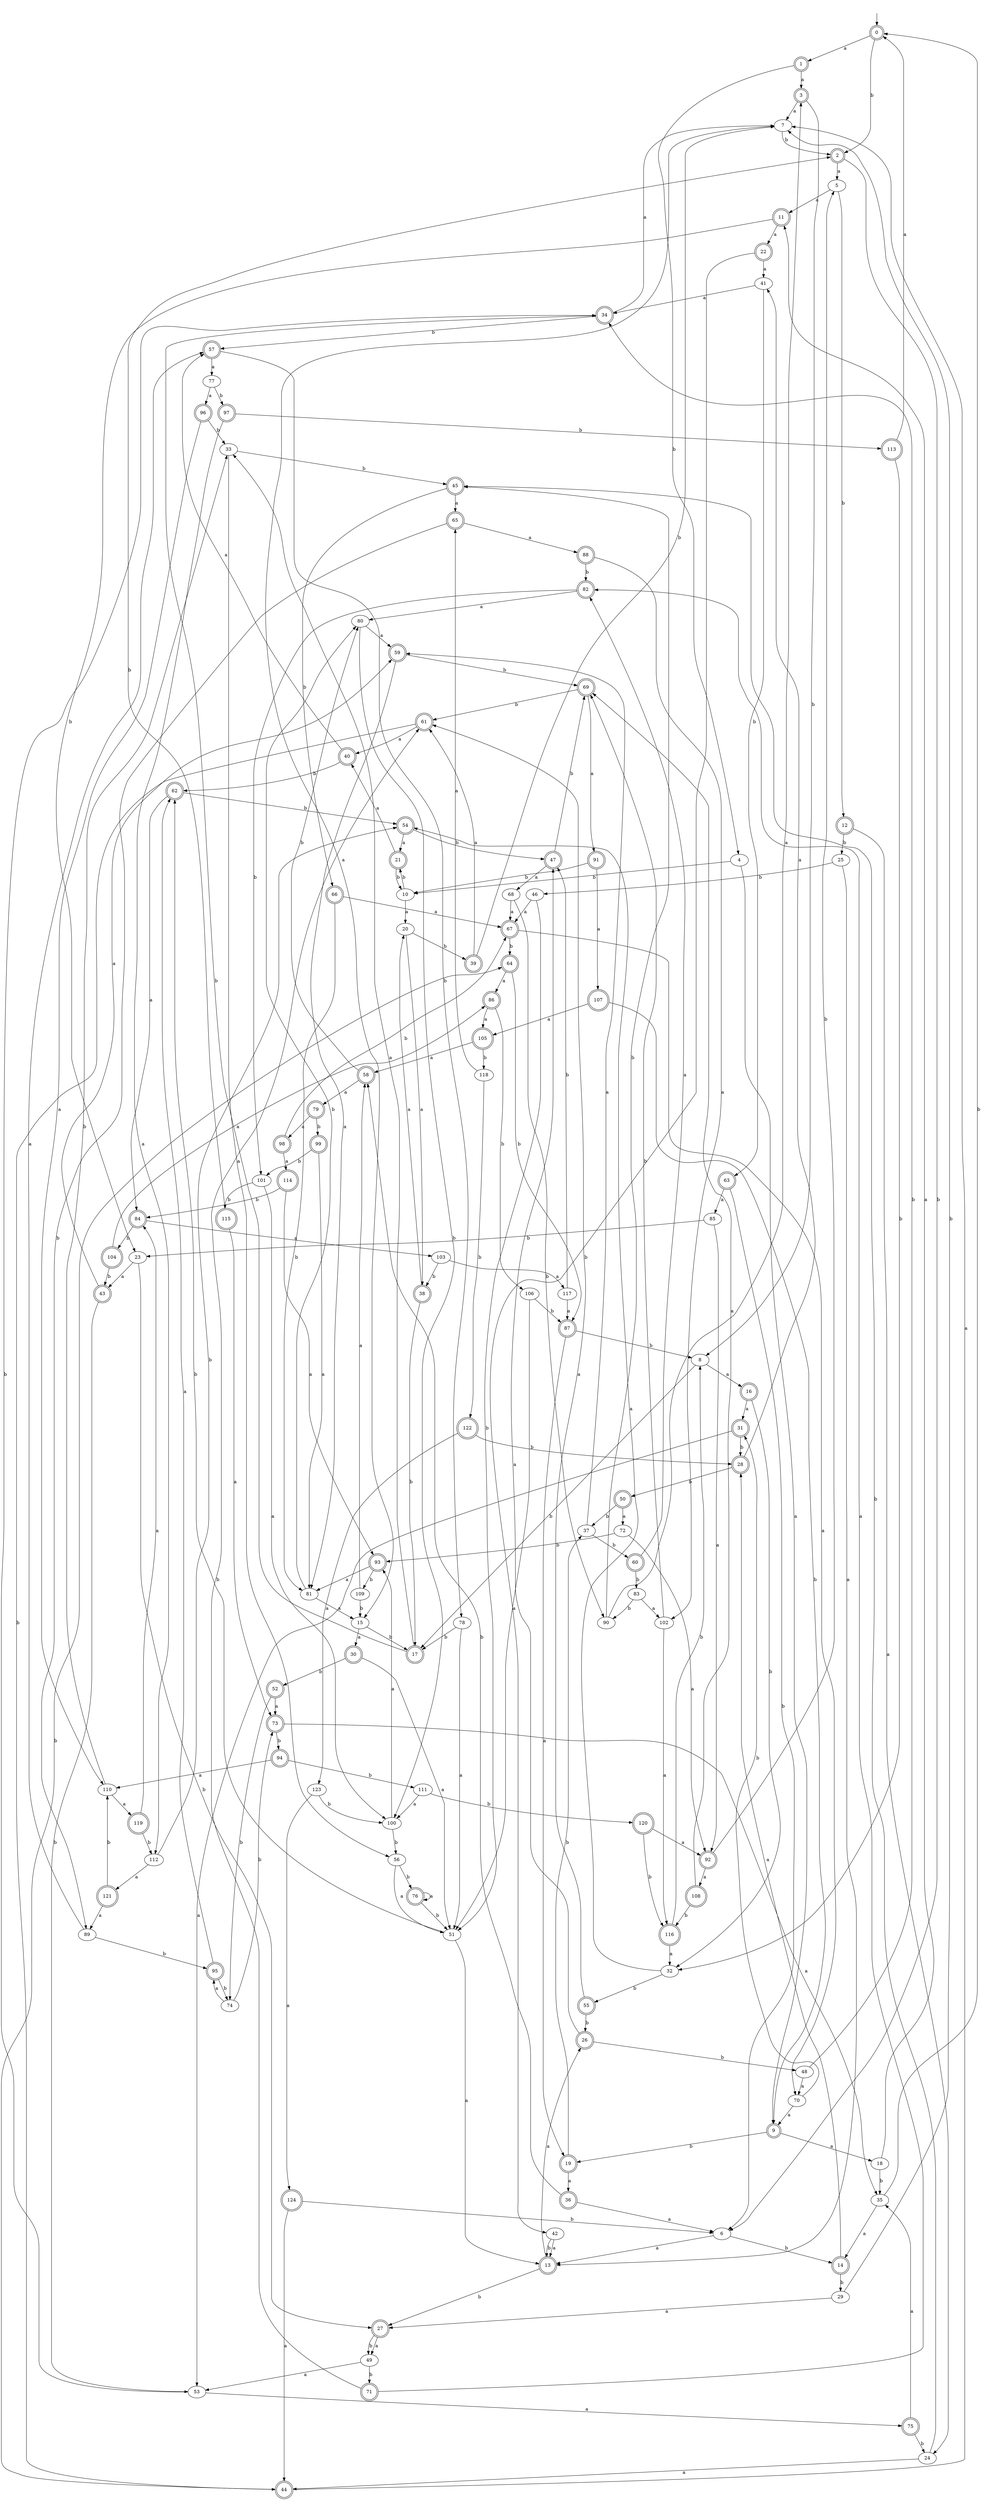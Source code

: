 digraph RandomDFA {
  __start0 [label="", shape=none];
  __start0 -> 0 [label=""];
  0 [shape=circle] [shape=doublecircle]
  0 -> 1 [label="a"]
  0 -> 2 [label="b"]
  1 [shape=doublecircle]
  1 -> 3 [label="a"]
  1 -> 4 [label="b"]
  2 [shape=doublecircle]
  2 -> 5 [label="a"]
  2 -> 6 [label="b"]
  3 [shape=doublecircle]
  3 -> 7 [label="a"]
  3 -> 8 [label="b"]
  4
  4 -> 9 [label="a"]
  4 -> 10 [label="b"]
  5
  5 -> 11 [label="a"]
  5 -> 12 [label="b"]
  6
  6 -> 13 [label="a"]
  6 -> 14 [label="b"]
  7
  7 -> 15 [label="a"]
  7 -> 2 [label="b"]
  8
  8 -> 16 [label="a"]
  8 -> 17 [label="b"]
  9 [shape=doublecircle]
  9 -> 18 [label="a"]
  9 -> 19 [label="b"]
  10
  10 -> 20 [label="a"]
  10 -> 21 [label="b"]
  11 [shape=doublecircle]
  11 -> 22 [label="a"]
  11 -> 23 [label="b"]
  12 [shape=doublecircle]
  12 -> 24 [label="a"]
  12 -> 25 [label="b"]
  13 [shape=doublecircle]
  13 -> 26 [label="a"]
  13 -> 27 [label="b"]
  14 [shape=doublecircle]
  14 -> 28 [label="a"]
  14 -> 29 [label="b"]
  15
  15 -> 30 [label="a"]
  15 -> 17 [label="b"]
  16 [shape=doublecircle]
  16 -> 31 [label="a"]
  16 -> 32 [label="b"]
  17 [shape=doublecircle]
  17 -> 33 [label="a"]
  17 -> 34 [label="b"]
  18
  18 -> 11 [label="a"]
  18 -> 35 [label="b"]
  19 [shape=doublecircle]
  19 -> 36 [label="a"]
  19 -> 37 [label="b"]
  20
  20 -> 38 [label="a"]
  20 -> 39 [label="b"]
  21 [shape=doublecircle]
  21 -> 40 [label="a"]
  21 -> 10 [label="b"]
  22 [shape=doublecircle]
  22 -> 41 [label="a"]
  22 -> 42 [label="b"]
  23
  23 -> 43 [label="a"]
  23 -> 27 [label="b"]
  24
  24 -> 44 [label="a"]
  24 -> 45 [label="b"]
  25
  25 -> 13 [label="a"]
  25 -> 46 [label="b"]
  26 [shape=doublecircle]
  26 -> 47 [label="a"]
  26 -> 48 [label="b"]
  27 [shape=doublecircle]
  27 -> 49 [label="a"]
  27 -> 49 [label="b"]
  28 [shape=doublecircle]
  28 -> 41 [label="a"]
  28 -> 50 [label="b"]
  29
  29 -> 27 [label="a"]
  29 -> 7 [label="b"]
  30 [shape=doublecircle]
  30 -> 51 [label="a"]
  30 -> 52 [label="b"]
  31 [shape=doublecircle]
  31 -> 53 [label="a"]
  31 -> 28 [label="b"]
  32
  32 -> 54 [label="a"]
  32 -> 55 [label="b"]
  33
  33 -> 56 [label="a"]
  33 -> 45 [label="b"]
  34 [shape=doublecircle]
  34 -> 7 [label="a"]
  34 -> 57 [label="b"]
  35
  35 -> 14 [label="a"]
  35 -> 0 [label="b"]
  36 [shape=doublecircle]
  36 -> 6 [label="a"]
  36 -> 58 [label="b"]
  37
  37 -> 59 [label="a"]
  37 -> 60 [label="b"]
  38 [shape=doublecircle]
  38 -> 20 [label="a"]
  38 -> 17 [label="b"]
  39 [shape=doublecircle]
  39 -> 61 [label="a"]
  39 -> 7 [label="b"]
  40 [shape=doublecircle]
  40 -> 57 [label="a"]
  40 -> 62 [label="b"]
  41
  41 -> 34 [label="a"]
  41 -> 63 [label="b"]
  42
  42 -> 13 [label="a"]
  42 -> 13 [label="b"]
  43 [shape=doublecircle]
  43 -> 59 [label="a"]
  43 -> 53 [label="b"]
  44 [shape=doublecircle]
  44 -> 7 [label="a"]
  44 -> 64 [label="b"]
  45 [shape=doublecircle]
  45 -> 65 [label="a"]
  45 -> 66 [label="b"]
  46
  46 -> 67 [label="a"]
  46 -> 51 [label="b"]
  47 [shape=doublecircle]
  47 -> 68 [label="a"]
  47 -> 69 [label="b"]
  48
  48 -> 70 [label="a"]
  48 -> 34 [label="b"]
  49
  49 -> 53 [label="a"]
  49 -> 71 [label="b"]
  50 [shape=doublecircle]
  50 -> 72 [label="a"]
  50 -> 37 [label="b"]
  51
  51 -> 13 [label="a"]
  51 -> 62 [label="b"]
  52 [shape=doublecircle]
  52 -> 73 [label="a"]
  52 -> 74 [label="b"]
  53
  53 -> 75 [label="a"]
  53 -> 34 [label="b"]
  54 [shape=doublecircle]
  54 -> 21 [label="a"]
  54 -> 47 [label="b"]
  55 [shape=doublecircle]
  55 -> 61 [label="a"]
  55 -> 26 [label="b"]
  56
  56 -> 51 [label="a"]
  56 -> 76 [label="b"]
  57 [shape=doublecircle]
  57 -> 77 [label="a"]
  57 -> 78 [label="b"]
  58 [shape=doublecircle]
  58 -> 79 [label="a"]
  58 -> 80 [label="b"]
  59 [shape=doublecircle]
  59 -> 81 [label="a"]
  59 -> 69 [label="b"]
  60 [shape=doublecircle]
  60 -> 82 [label="a"]
  60 -> 83 [label="b"]
  61 [shape=doublecircle]
  61 -> 40 [label="a"]
  61 -> 44 [label="b"]
  62 [shape=doublecircle]
  62 -> 84 [label="a"]
  62 -> 54 [label="b"]
  63 [shape=doublecircle]
  63 -> 85 [label="a"]
  63 -> 6 [label="b"]
  64 [shape=doublecircle]
  64 -> 86 [label="a"]
  64 -> 87 [label="b"]
  65 [shape=doublecircle]
  65 -> 88 [label="a"]
  65 -> 89 [label="b"]
  66 [shape=doublecircle]
  66 -> 67 [label="a"]
  66 -> 81 [label="b"]
  67 [shape=doublecircle]
  67 -> 70 [label="a"]
  67 -> 64 [label="b"]
  68
  68 -> 67 [label="a"]
  68 -> 90 [label="b"]
  69 [shape=doublecircle]
  69 -> 91 [label="a"]
  69 -> 61 [label="b"]
  70
  70 -> 9 [label="a"]
  70 -> 31 [label="b"]
  71 [shape=doublecircle]
  71 -> 82 [label="a"]
  71 -> 61 [label="b"]
  72
  72 -> 92 [label="a"]
  72 -> 93 [label="b"]
  73 [shape=doublecircle]
  73 -> 35 [label="a"]
  73 -> 94 [label="b"]
  74
  74 -> 95 [label="a"]
  74 -> 73 [label="b"]
  75 [shape=doublecircle]
  75 -> 35 [label="a"]
  75 -> 24 [label="b"]
  76 [shape=doublecircle]
  76 -> 76 [label="a"]
  76 -> 51 [label="b"]
  77
  77 -> 96 [label="a"]
  77 -> 97 [label="b"]
  78
  78 -> 51 [label="a"]
  78 -> 17 [label="b"]
  79 [shape=doublecircle]
  79 -> 98 [label="a"]
  79 -> 99 [label="b"]
  80
  80 -> 59 [label="a"]
  80 -> 100 [label="b"]
  81
  81 -> 15 [label="a"]
  81 -> 80 [label="b"]
  82 [shape=doublecircle]
  82 -> 80 [label="a"]
  82 -> 101 [label="b"]
  83
  83 -> 102 [label="a"]
  83 -> 90 [label="b"]
  84 [shape=doublecircle]
  84 -> 103 [label="a"]
  84 -> 104 [label="b"]
  85
  85 -> 92 [label="a"]
  85 -> 23 [label="b"]
  86 [shape=doublecircle]
  86 -> 105 [label="a"]
  86 -> 106 [label="b"]
  87 [shape=doublecircle]
  87 -> 19 [label="a"]
  87 -> 8 [label="b"]
  88 [shape=doublecircle]
  88 -> 102 [label="a"]
  88 -> 82 [label="b"]
  89
  89 -> 57 [label="a"]
  89 -> 95 [label="b"]
  90
  90 -> 3 [label="a"]
  90 -> 45 [label="b"]
  91 [shape=doublecircle]
  91 -> 107 [label="a"]
  91 -> 10 [label="b"]
  92 [shape=doublecircle]
  92 -> 108 [label="a"]
  92 -> 5 [label="b"]
  93 [shape=doublecircle]
  93 -> 81 [label="a"]
  93 -> 109 [label="b"]
  94 [shape=doublecircle]
  94 -> 110 [label="a"]
  94 -> 111 [label="b"]
  95 [shape=doublecircle]
  95 -> 62 [label="a"]
  95 -> 74 [label="b"]
  96 [shape=doublecircle]
  96 -> 110 [label="a"]
  96 -> 33 [label="b"]
  97 [shape=doublecircle]
  97 -> 112 [label="a"]
  97 -> 113 [label="b"]
  98 [shape=doublecircle]
  98 -> 114 [label="a"]
  98 -> 67 [label="b"]
  99 [shape=doublecircle]
  99 -> 81 [label="a"]
  99 -> 101 [label="b"]
  100
  100 -> 93 [label="a"]
  100 -> 56 [label="b"]
  101
  101 -> 100 [label="a"]
  101 -> 115 [label="b"]
  102
  102 -> 116 [label="a"]
  102 -> 69 [label="b"]
  103
  103 -> 117 [label="a"]
  103 -> 38 [label="b"]
  104 [shape=doublecircle]
  104 -> 86 [label="a"]
  104 -> 43 [label="b"]
  105 [shape=doublecircle]
  105 -> 58 [label="a"]
  105 -> 118 [label="b"]
  106
  106 -> 51 [label="a"]
  106 -> 87 [label="b"]
  107 [shape=doublecircle]
  107 -> 105 [label="a"]
  107 -> 9 [label="b"]
  108 [shape=doublecircle]
  108 -> 69 [label="a"]
  108 -> 116 [label="b"]
  109
  109 -> 58 [label="a"]
  109 -> 15 [label="b"]
  110
  110 -> 119 [label="a"]
  110 -> 33 [label="b"]
  111
  111 -> 100 [label="a"]
  111 -> 120 [label="b"]
  112
  112 -> 121 [label="a"]
  112 -> 54 [label="b"]
  113 [shape=doublecircle]
  113 -> 0 [label="a"]
  113 -> 32 [label="b"]
  114 [shape=doublecircle]
  114 -> 93 [label="a"]
  114 -> 84 [label="b"]
  115 [shape=doublecircle]
  115 -> 73 [label="a"]
  115 -> 2 [label="b"]
  116 [shape=doublecircle]
  116 -> 32 [label="a"]
  116 -> 8 [label="b"]
  117
  117 -> 87 [label="a"]
  117 -> 47 [label="b"]
  118
  118 -> 65 [label="a"]
  118 -> 122 [label="b"]
  119 [shape=doublecircle]
  119 -> 84 [label="a"]
  119 -> 112 [label="b"]
  120 [shape=doublecircle]
  120 -> 92 [label="a"]
  120 -> 116 [label="b"]
  121 [shape=doublecircle]
  121 -> 89 [label="a"]
  121 -> 110 [label="b"]
  122 [shape=doublecircle]
  122 -> 123 [label="a"]
  122 -> 28 [label="b"]
  123
  123 -> 124 [label="a"]
  123 -> 100 [label="b"]
  124 [shape=doublecircle]
  124 -> 44 [label="a"]
  124 -> 6 [label="b"]
}
